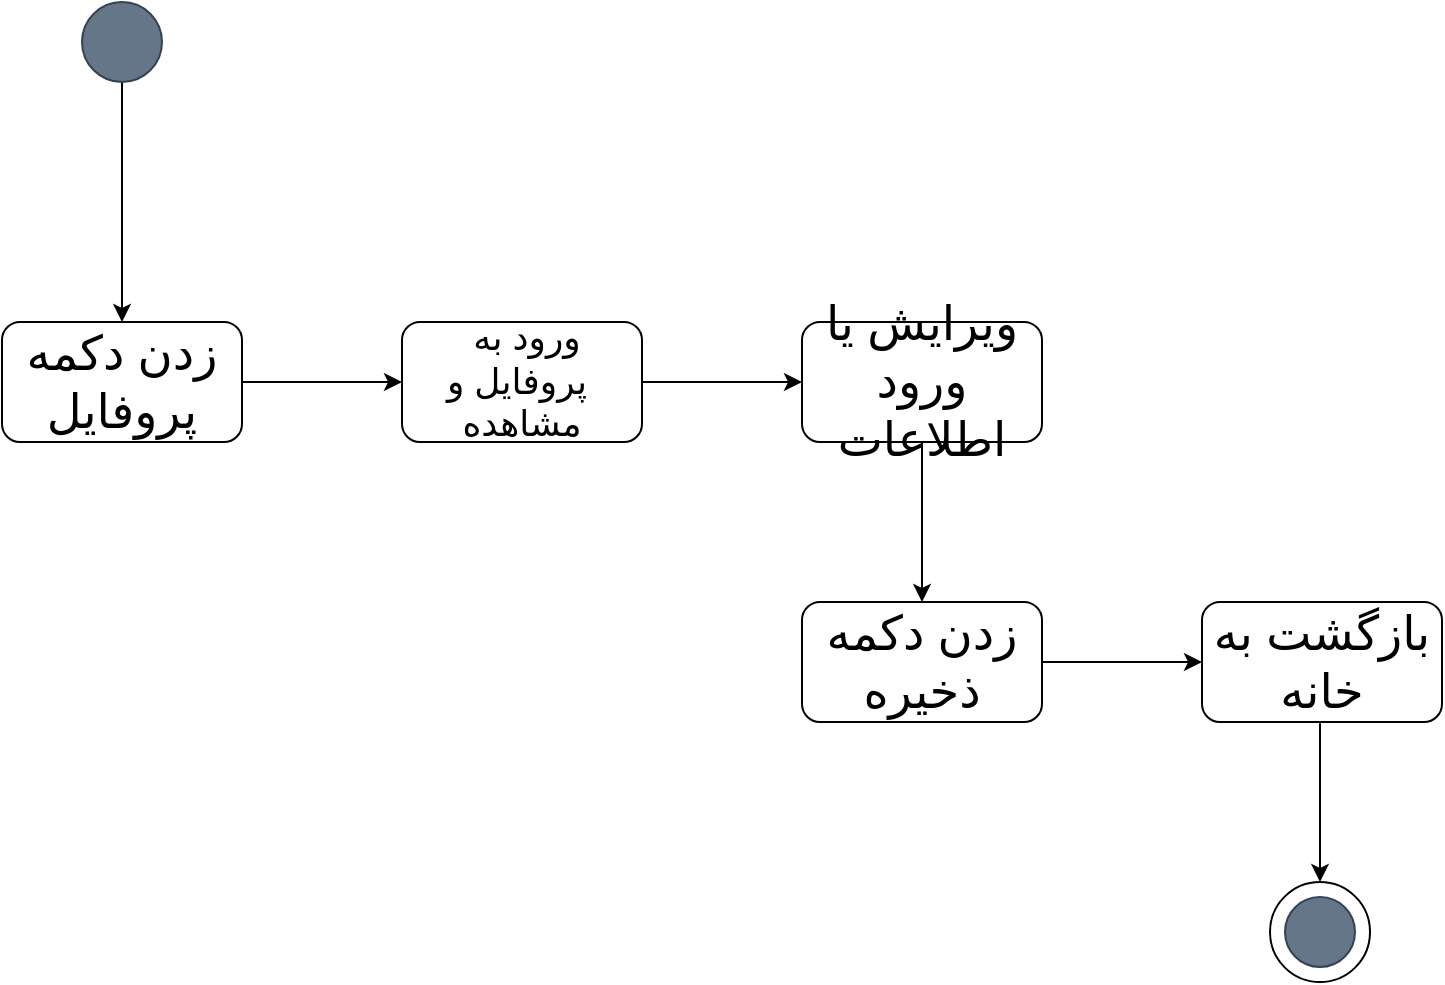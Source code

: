<mxfile version="12.2.3" type="github" pages="1">
  <diagram id="zQIbeRIC5fwS_i02Sl3z" name="Page-1">
    <mxGraphModel dx="1463" dy="693" grid="1" gridSize="10" guides="1" tooltips="1" connect="1" arrows="1" fold="1" page="1" pageScale="1" pageWidth="850" pageHeight="1100" math="0" shadow="0">
      <root>
        <mxCell id="0"/>
        <mxCell id="1" parent="0"/>
        <mxCell id="bdyf1Jf1tqm9uBfi5Hd1-1" value="" style="edgeStyle=orthogonalEdgeStyle;rounded=0;orthogonalLoop=1;jettySize=auto;html=1;" edge="1" parent="1" source="bdyf1Jf1tqm9uBfi5Hd1-2" target="bdyf1Jf1tqm9uBfi5Hd1-4">
          <mxGeometry relative="1" as="geometry"/>
        </mxCell>
        <mxCell id="bdyf1Jf1tqm9uBfi5Hd1-2" value="&lt;font style=&quot;font-size: 24px&quot;&gt;زدن دکمه پروفایل&lt;/font&gt;" style="rounded=1;whiteSpace=wrap;html=1;" vertex="1" parent="1">
          <mxGeometry x="190" y="300" width="120" height="60" as="geometry"/>
        </mxCell>
        <mxCell id="bdyf1Jf1tqm9uBfi5Hd1-3" value="" style="edgeStyle=orthogonalEdgeStyle;rounded=0;orthogonalLoop=1;jettySize=auto;html=1;" edge="1" parent="1" source="bdyf1Jf1tqm9uBfi5Hd1-4" target="bdyf1Jf1tqm9uBfi5Hd1-6">
          <mxGeometry relative="1" as="geometry"/>
        </mxCell>
        <mxCell id="bdyf1Jf1tqm9uBfi5Hd1-4" value="&lt;font style=&quot;font-size: 18px&quot;&gt;ورود به&amp;nbsp; &amp;nbsp;پروفایل و مشاهده&lt;/font&gt;" style="rounded=1;whiteSpace=wrap;html=1;" vertex="1" parent="1">
          <mxGeometry x="390" y="300" width="120" height="60" as="geometry"/>
        </mxCell>
        <mxCell id="bdyf1Jf1tqm9uBfi5Hd1-5" value="" style="edgeStyle=orthogonalEdgeStyle;rounded=0;orthogonalLoop=1;jettySize=auto;html=1;" edge="1" parent="1" source="bdyf1Jf1tqm9uBfi5Hd1-6" target="bdyf1Jf1tqm9uBfi5Hd1-8">
          <mxGeometry relative="1" as="geometry"/>
        </mxCell>
        <mxCell id="bdyf1Jf1tqm9uBfi5Hd1-6" value="&lt;span style=&quot;font-size: 24px&quot;&gt;ویرایش یا ورود اطلاعات&lt;/span&gt;" style="rounded=1;whiteSpace=wrap;html=1;" vertex="1" parent="1">
          <mxGeometry x="590" y="300" width="120" height="60" as="geometry"/>
        </mxCell>
        <mxCell id="bdyf1Jf1tqm9uBfi5Hd1-7" value="" style="edgeStyle=orthogonalEdgeStyle;rounded=0;orthogonalLoop=1;jettySize=auto;html=1;" edge="1" parent="1" source="bdyf1Jf1tqm9uBfi5Hd1-8" target="bdyf1Jf1tqm9uBfi5Hd1-9">
          <mxGeometry relative="1" as="geometry"/>
        </mxCell>
        <mxCell id="bdyf1Jf1tqm9uBfi5Hd1-8" value="&lt;span style=&quot;font-size: 24px&quot;&gt;زدن دکمه ذخیره&lt;/span&gt;" style="rounded=1;whiteSpace=wrap;html=1;" vertex="1" parent="1">
          <mxGeometry x="590" y="440" width="120" height="60" as="geometry"/>
        </mxCell>
        <mxCell id="bdyf1Jf1tqm9uBfi5Hd1-9" value="&lt;span style=&quot;font-size: 24px&quot;&gt;بازگشت به خانه&lt;/span&gt;" style="rounded=1;whiteSpace=wrap;html=1;" vertex="1" parent="1">
          <mxGeometry x="790" y="440" width="120" height="60" as="geometry"/>
        </mxCell>
        <mxCell id="bdyf1Jf1tqm9uBfi5Hd1-48" value="" style="edgeStyle=orthogonalEdgeStyle;rounded=0;orthogonalLoop=1;jettySize=auto;html=1;entryX=0.5;entryY=0;entryDx=0;entryDy=0;" edge="1" parent="1" source="bdyf1Jf1tqm9uBfi5Hd1-49">
          <mxGeometry relative="1" as="geometry">
            <mxPoint x="250" y="300" as="targetPoint"/>
          </mxGeometry>
        </mxCell>
        <mxCell id="bdyf1Jf1tqm9uBfi5Hd1-49" value="" style="ellipse;whiteSpace=wrap;html=1;aspect=fixed;fillColor=#647687;strokeColor=#314354;fontColor=#ffffff;" vertex="1" parent="1">
          <mxGeometry x="230" y="140" width="40" height="40" as="geometry"/>
        </mxCell>
        <mxCell id="bdyf1Jf1tqm9uBfi5Hd1-50" value="" style="edgeStyle=orthogonalEdgeStyle;rounded=0;orthogonalLoop=1;jettySize=auto;html=1;" edge="1" parent="1">
          <mxGeometry relative="1" as="geometry">
            <mxPoint x="849" y="580" as="targetPoint"/>
            <mxPoint x="849" y="500" as="sourcePoint"/>
          </mxGeometry>
        </mxCell>
        <mxCell id="bdyf1Jf1tqm9uBfi5Hd1-51" value="" style="ellipse;whiteSpace=wrap;html=1;aspect=fixed;" vertex="1" parent="1">
          <mxGeometry x="824" y="580" width="50" height="50" as="geometry"/>
        </mxCell>
        <mxCell id="bdyf1Jf1tqm9uBfi5Hd1-52" value="" style="ellipse;whiteSpace=wrap;html=1;aspect=fixed;fillColor=#647687;strokeColor=#314354;fontColor=#ffffff;" vertex="1" parent="1">
          <mxGeometry x="831.5" y="587.5" width="35" height="35" as="geometry"/>
        </mxCell>
      </root>
    </mxGraphModel>
  </diagram>
</mxfile>
